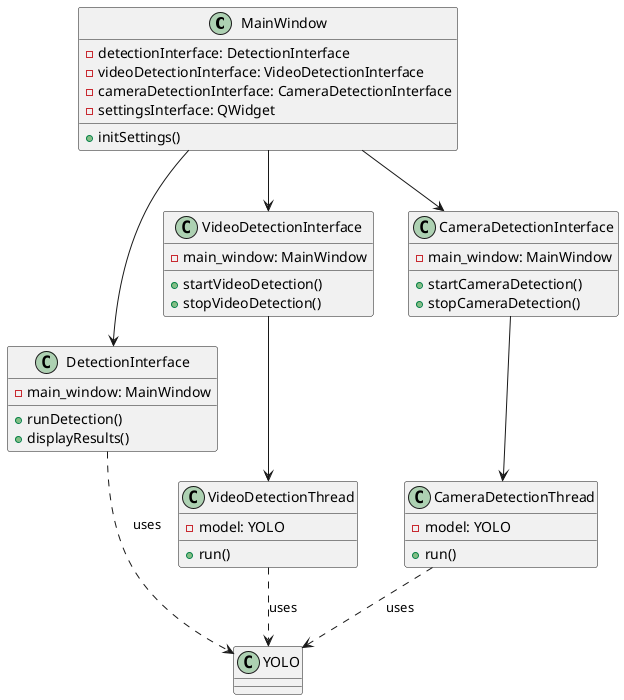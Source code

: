 @startuml ClassDiagram

class MainWindow {
  - detectionInterface: DetectionInterface
  - videoDetectionInterface: VideoDetectionInterface
  - cameraDetectionInterface: CameraDetectionInterface
  - settingsInterface: QWidget
  + initSettings()
}

class DetectionInterface {
  - main_window: MainWindow
  + runDetection()
  + displayResults()
}

class VideoDetectionInterface {
  - main_window: MainWindow
  + startVideoDetection()
  + stopVideoDetection()
}

class CameraDetectionInterface {
  - main_window: MainWindow
  + startCameraDetection()
  + stopCameraDetection()
}

class VideoDetectionThread {
  - model: YOLO
  + run()
}

class CameraDetectionThread {
  - model: YOLO
  + run()
}

MainWindow --> DetectionInterface
MainWindow --> VideoDetectionInterface
MainWindow --> CameraDetectionInterface

VideoDetectionInterface --> VideoDetectionThread
CameraDetectionInterface --> CameraDetectionThread

DetectionInterface ..> YOLO: uses
VideoDetectionThread ..> YOLO: uses
CameraDetectionThread ..> YOLO: uses

@enduml